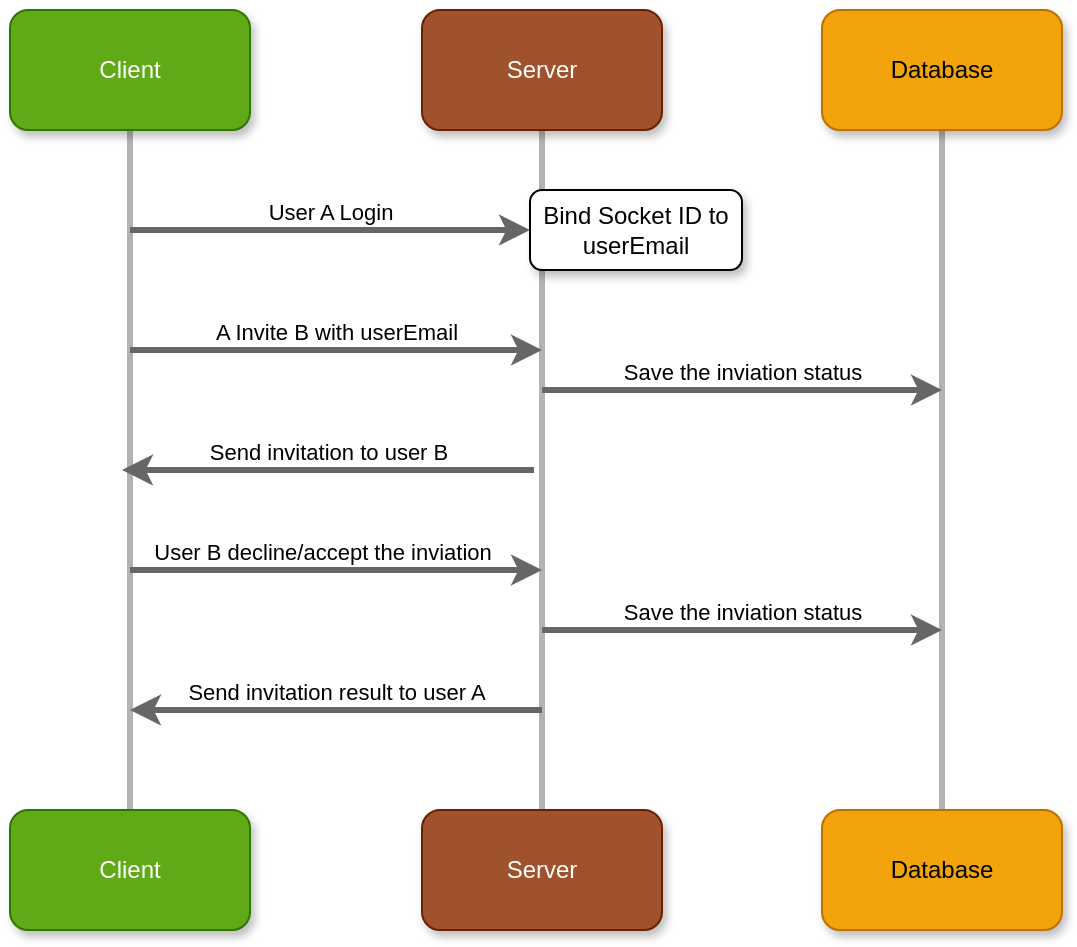 <mxfile version="20.8.20" type="device"><diagram name="第 1 页" id="QzersYG26GknJ3NYyNGt"><mxGraphModel dx="1221" dy="452" grid="1" gridSize="10" guides="1" tooltips="1" connect="1" arrows="1" fold="1" page="1" pageScale="1" pageWidth="827" pageHeight="1169" math="0" shadow="0"><root><mxCell id="0"/><mxCell id="1" parent="0"/><mxCell id="6DS2pzIJkdsjp9AkDKOv-7" style="edgeStyle=orthogonalEdgeStyle;rounded=0;orthogonalLoop=1;jettySize=auto;html=1;exitX=0.5;exitY=1;exitDx=0;exitDy=0;entryX=0.5;entryY=0;entryDx=0;entryDy=0;fillColor=#f5f5f5;strokeColor=#B3B3B3;endArrow=none;endFill=0;strokeWidth=3;" edge="1" parent="1" source="6DS2pzIJkdsjp9AkDKOv-1" target="6DS2pzIJkdsjp9AkDKOv-4"><mxGeometry relative="1" as="geometry"/></mxCell><mxCell id="6DS2pzIJkdsjp9AkDKOv-1" value="Client" style="rounded=1;whiteSpace=wrap;html=1;fillColor=#60a917;strokeColor=#2D7600;fontColor=#ffffff;shadow=1;" vertex="1" parent="1"><mxGeometry x="154" y="120" width="120" height="60" as="geometry"/></mxCell><mxCell id="6DS2pzIJkdsjp9AkDKOv-9" style="edgeStyle=orthogonalEdgeStyle;rounded=0;orthogonalLoop=1;jettySize=auto;html=1;exitX=0.5;exitY=1;exitDx=0;exitDy=0;entryX=0.5;entryY=0;entryDx=0;entryDy=0;strokeColor=#B3B3B3;strokeWidth=3;endArrow=none;endFill=0;" edge="1" parent="1" source="6DS2pzIJkdsjp9AkDKOv-2" target="6DS2pzIJkdsjp9AkDKOv-6"><mxGeometry relative="1" as="geometry"/></mxCell><mxCell id="6DS2pzIJkdsjp9AkDKOv-2" value="Database" style="rounded=1;whiteSpace=wrap;html=1;fillColor=#f0a30a;strokeColor=#BD7000;fontColor=#000000;shadow=1;" vertex="1" parent="1"><mxGeometry x="560" y="120" width="120" height="60" as="geometry"/></mxCell><mxCell id="6DS2pzIJkdsjp9AkDKOv-8" style="edgeStyle=orthogonalEdgeStyle;rounded=0;orthogonalLoop=1;jettySize=auto;html=1;exitX=0.5;exitY=1;exitDx=0;exitDy=0;entryX=0.5;entryY=0;entryDx=0;entryDy=0;strokeColor=#B3B3B3;strokeWidth=3;endArrow=none;endFill=0;" edge="1" parent="1" source="6DS2pzIJkdsjp9AkDKOv-3" target="6DS2pzIJkdsjp9AkDKOv-5"><mxGeometry relative="1" as="geometry"/></mxCell><mxCell id="6DS2pzIJkdsjp9AkDKOv-3" value="Server" style="rounded=1;whiteSpace=wrap;html=1;fillColor=#a0522d;strokeColor=#6D1F00;fontColor=#ffffff;shadow=1;" vertex="1" parent="1"><mxGeometry x="360" y="120" width="120" height="60" as="geometry"/></mxCell><mxCell id="6DS2pzIJkdsjp9AkDKOv-4" value="Client" style="rounded=1;whiteSpace=wrap;html=1;fillColor=#60a917;strokeColor=#2D7600;fontColor=#ffffff;shadow=1;" vertex="1" parent="1"><mxGeometry x="154" y="520" width="120" height="60" as="geometry"/></mxCell><mxCell id="6DS2pzIJkdsjp9AkDKOv-5" value="Server" style="rounded=1;whiteSpace=wrap;html=1;fillColor=#a0522d;strokeColor=#6D1F00;fontColor=#ffffff;shadow=1;" vertex="1" parent="1"><mxGeometry x="360" y="520" width="120" height="60" as="geometry"/></mxCell><mxCell id="6DS2pzIJkdsjp9AkDKOv-6" value="Database" style="rounded=1;whiteSpace=wrap;html=1;fillColor=#f0a30a;strokeColor=#BD7000;fontColor=#000000;shadow=1;" vertex="1" parent="1"><mxGeometry x="560" y="520" width="120" height="60" as="geometry"/></mxCell><mxCell id="6DS2pzIJkdsjp9AkDKOv-10" value="A Invite B with userEmail" style="endArrow=classic;html=1;rounded=0;strokeColor=#666666;strokeWidth=3;labelPosition=center;verticalLabelPosition=top;align=center;verticalAlign=bottom;" edge="1" parent="1"><mxGeometry width="50" height="50" relative="1" as="geometry"><mxPoint x="214" y="290" as="sourcePoint"/><mxPoint x="420" y="290" as="targetPoint"/></mxGeometry></mxCell><mxCell id="6DS2pzIJkdsjp9AkDKOv-11" value="User A Login" style="endArrow=classic;html=1;rounded=0;strokeColor=#666666;strokeWidth=3;labelPosition=center;verticalLabelPosition=top;align=center;verticalAlign=bottom;" edge="1" parent="1"><mxGeometry width="50" height="50" relative="1" as="geometry"><mxPoint x="214" y="230" as="sourcePoint"/><mxPoint x="414" y="230" as="targetPoint"/><mxPoint as="offset"/></mxGeometry></mxCell><mxCell id="6DS2pzIJkdsjp9AkDKOv-12" value="Bind Socket ID to userEmail" style="rounded=1;whiteSpace=wrap;html=1;shadow=1;" vertex="1" parent="1"><mxGeometry x="414" y="210" width="106" height="40" as="geometry"/></mxCell><mxCell id="6DS2pzIJkdsjp9AkDKOv-13" value="Send invitation result to user A" style="endArrow=none;html=1;rounded=0;strokeColor=#666666;strokeWidth=3;labelPosition=center;verticalLabelPosition=top;align=center;verticalAlign=bottom;startArrow=classic;startFill=1;endFill=0;" edge="1" parent="1"><mxGeometry width="50" height="50" relative="1" as="geometry"><mxPoint x="214" y="470" as="sourcePoint"/><mxPoint x="420" y="470" as="targetPoint"/></mxGeometry></mxCell><mxCell id="6DS2pzIJkdsjp9AkDKOv-19" value="User B decline/accept the inviation" style="endArrow=classic;html=1;rounded=0;strokeColor=#666666;strokeWidth=3;labelPosition=center;verticalLabelPosition=top;align=center;verticalAlign=bottom;" edge="1" parent="1"><mxGeometry x="-0.068" width="50" height="50" relative="1" as="geometry"><mxPoint x="214" y="400" as="sourcePoint"/><mxPoint x="420" y="400" as="targetPoint"/><mxPoint as="offset"/></mxGeometry></mxCell><mxCell id="6DS2pzIJkdsjp9AkDKOv-20" value="Save the inviation status" style="endArrow=classic;html=1;rounded=0;strokeColor=#666666;strokeWidth=3;labelPosition=center;verticalLabelPosition=top;align=center;verticalAlign=bottom;" edge="1" parent="1"><mxGeometry width="50" height="50" relative="1" as="geometry"><mxPoint x="420" y="430" as="sourcePoint"/><mxPoint x="620" y="430" as="targetPoint"/></mxGeometry></mxCell><mxCell id="6DS2pzIJkdsjp9AkDKOv-22" value="Save the inviation status" style="endArrow=classic;html=1;rounded=0;strokeColor=#666666;strokeWidth=3;labelPosition=center;verticalLabelPosition=top;align=center;verticalAlign=bottom;" edge="1" parent="1"><mxGeometry width="50" height="50" relative="1" as="geometry"><mxPoint x="420" y="310" as="sourcePoint"/><mxPoint x="620" y="310" as="targetPoint"/></mxGeometry></mxCell><mxCell id="6DS2pzIJkdsjp9AkDKOv-23" value="Send invitation to user B" style="endArrow=none;html=1;rounded=0;strokeColor=#666666;strokeWidth=3;labelPosition=center;verticalLabelPosition=top;align=center;verticalAlign=bottom;startArrow=classic;startFill=1;endFill=0;" edge="1" parent="1"><mxGeometry width="50" height="50" relative="1" as="geometry"><mxPoint x="210" y="350" as="sourcePoint"/><mxPoint x="416" y="350" as="targetPoint"/></mxGeometry></mxCell></root></mxGraphModel></diagram></mxfile>